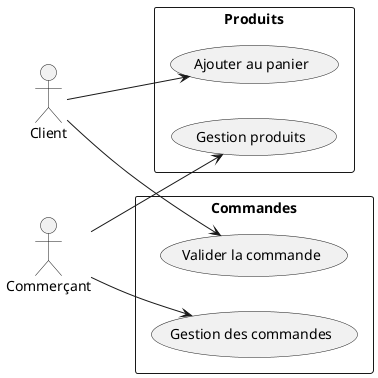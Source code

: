 @startuml usecases

left to right direction

actor U as "Client"
actor A as "Commerçant"

rectangle "Produits" {
    usecase "Ajouter au panier" as uc1
    usecase "Gestion produits" as uc2
}

rectangle "Commandes" {
    usecase "Valider la commande" as uc3
    usecase "Gestion des commandes" as uc4
}

U --> uc1
U --> uc3

A --> uc2
A --> uc4

@enduml